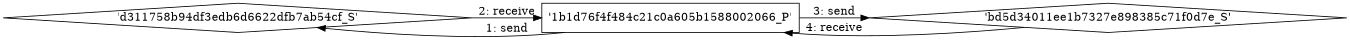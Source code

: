 digraph "D:\Learning\Paper\apt\基于CTI的攻击预警\Dataset\攻击图\ASGfromALLCTI\A quick run-down of known Android trojans' functions.dot" {
rankdir="LR"
size="9"
fixedsize="false"
splines="true"
nodesep=0.3
ranksep=0
fontsize=10
overlap="scalexy"
engine= "neato"
	"'d311758b94df3edb6d6622dfb7ab54cf_S'" [node_type=Socket shape=diamond]
	"'1b1d76f4f484c21c0a605b1588002066_P'" [node_type=Process shape=box]
	"'1b1d76f4f484c21c0a605b1588002066_P'" -> "'d311758b94df3edb6d6622dfb7ab54cf_S'" [label="1: send"]
	"'d311758b94df3edb6d6622dfb7ab54cf_S'" -> "'1b1d76f4f484c21c0a605b1588002066_P'" [label="2: receive"]
	"'bd5d34011ee1b7327e898385c71f0d7e_S'" [node_type=Socket shape=diamond]
	"'1b1d76f4f484c21c0a605b1588002066_P'" [node_type=Process shape=box]
	"'1b1d76f4f484c21c0a605b1588002066_P'" -> "'bd5d34011ee1b7327e898385c71f0d7e_S'" [label="3: send"]
	"'bd5d34011ee1b7327e898385c71f0d7e_S'" -> "'1b1d76f4f484c21c0a605b1588002066_P'" [label="4: receive"]
}
